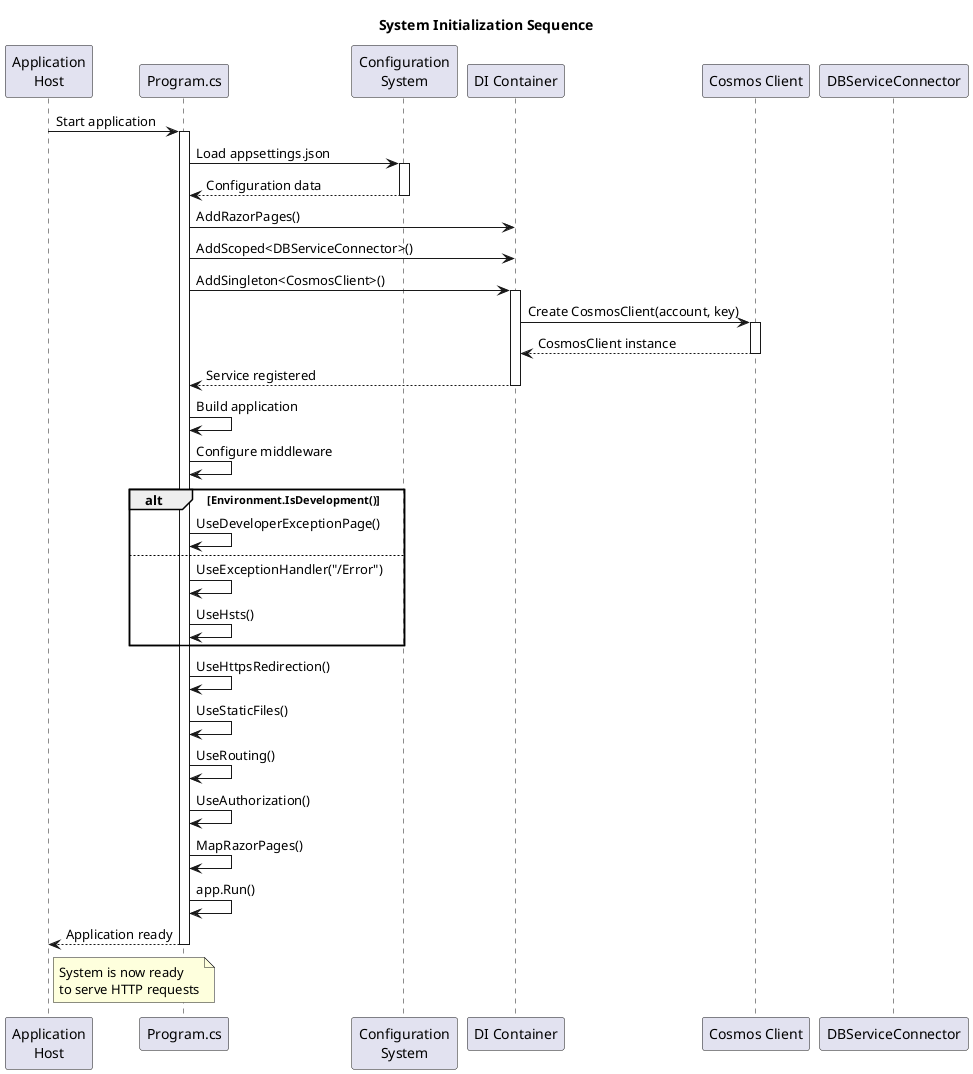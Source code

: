 @startuml sq-system-initialization


title System Initialization Sequence

participant "Application\nHost" as Host
participant "Program.cs" as Program
participant "Configuration\nSystem" as Config
participant "DI Container" as DI
participant "Cosmos Client" as Cosmos
participant "DBServiceConnector" as DB

Host -> Program: Start application
activate Program

Program -> Config: Load appsettings.json
activate Config
Config --> Program: Configuration data
deactivate Config

Program -> DI: AddRazorPages()
Program -> DI: AddScoped<DBServiceConnector>()

Program -> DI: AddSingleton<CosmosClient>()
activate DI
DI -> Cosmos: Create CosmosClient(account, key)
activate Cosmos
Cosmos --> DI: CosmosClient instance
deactivate Cosmos
DI --> Program: Service registered
deactivate DI

Program -> Program: Build application
Program -> Program: Configure middleware

alt Environment.IsDevelopment()
  Program -> Program: UseDeveloperExceptionPage()
else
  Program -> Program: UseExceptionHandler("/Error")
  Program -> Program: UseHsts()
end

Program -> Program: UseHttpsRedirection()
Program -> Program: UseStaticFiles()
Program -> Program: UseRouting()
Program -> Program: UseAuthorization()
Program -> Program: MapRazorPages()

Program -> Program: app.Run()
Program --> Host: Application ready
deactivate Program

note right of Host
  System is now ready
  to serve HTTP requests
end note

@enduml
